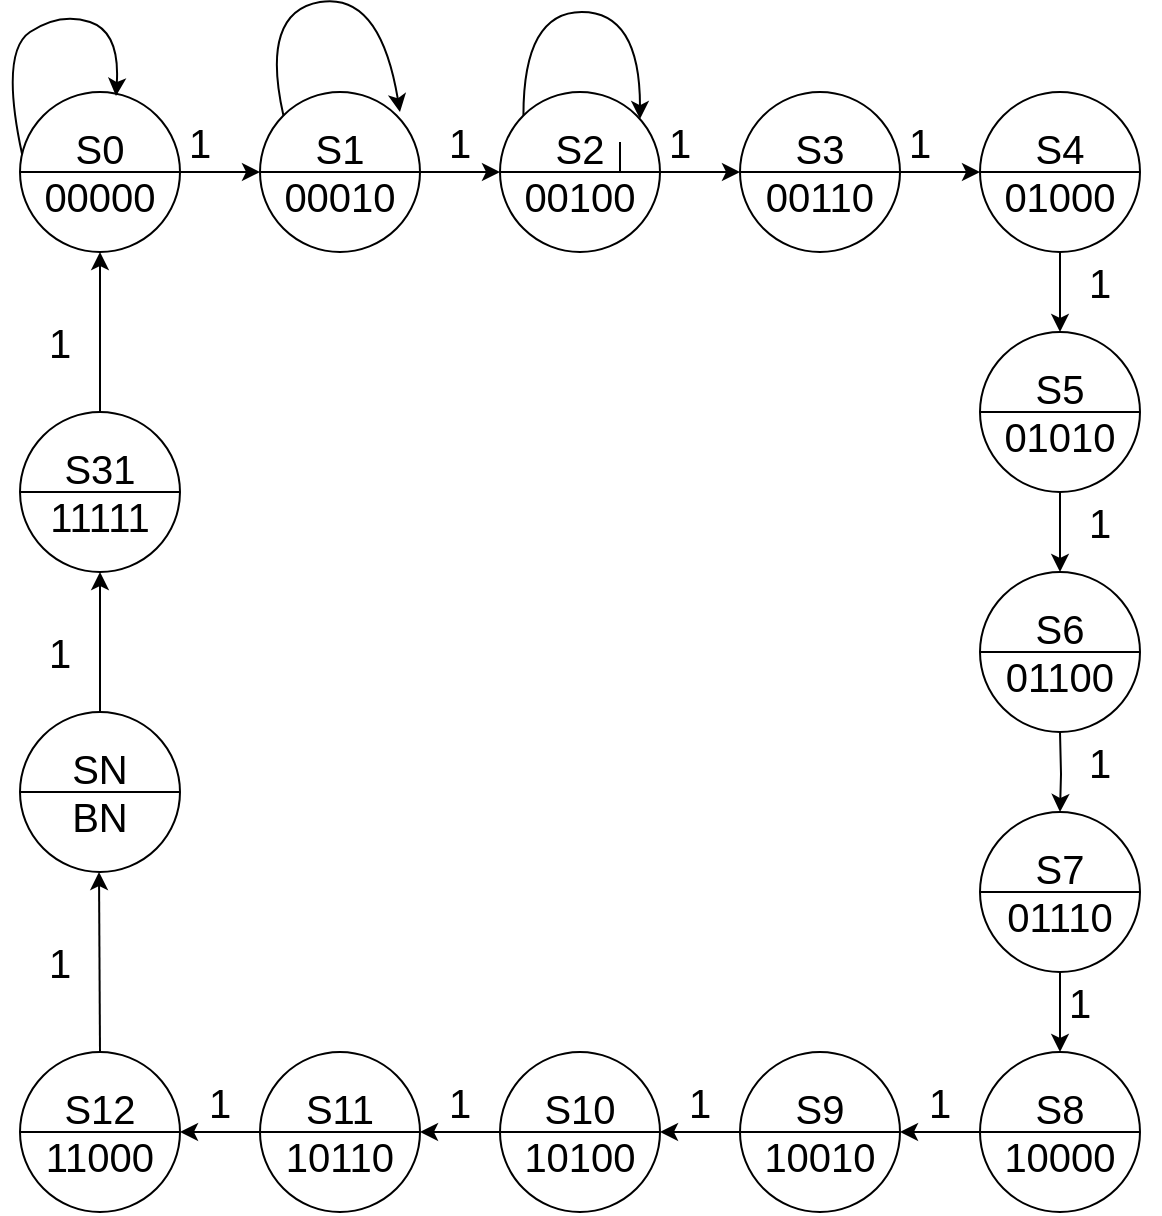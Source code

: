 <mxfile version="17.5.0" type="github">
  <diagram id="D_wyHHUxT-MBhRSzcZ0j" name="Page-1">
    <mxGraphModel dx="700" dy="744" grid="1" gridSize="10" guides="1" tooltips="1" connect="1" arrows="1" fold="1" page="1" pageScale="1" pageWidth="827" pageHeight="1169" math="0" shadow="0">
      <root>
        <mxCell id="0" />
        <mxCell id="1" parent="0" />
        <mxCell id="kUFzCa0j1c1IOz4zvusD-10" style="edgeStyle=orthogonalEdgeStyle;rounded=0;orthogonalLoop=1;jettySize=auto;html=1;exitX=1;exitY=0.5;exitDx=0;exitDy=0;entryX=0;entryY=0.5;entryDx=0;entryDy=0;" parent="1" source="kUFzCa0j1c1IOz4zvusD-1" target="kUFzCa0j1c1IOz4zvusD-2" edge="1">
          <mxGeometry relative="1" as="geometry" />
        </mxCell>
        <mxCell id="kUFzCa0j1c1IOz4zvusD-1" value="&lt;font style=&quot;font-size: 20px&quot;&gt;S0&lt;br&gt;00000&lt;/font&gt;" style="ellipse;whiteSpace=wrap;html=1;aspect=fixed;" parent="1" vertex="1">
          <mxGeometry x="40" y="440" width="80" height="80" as="geometry" />
        </mxCell>
        <mxCell id="kUFzCa0j1c1IOz4zvusD-11" style="edgeStyle=orthogonalEdgeStyle;rounded=0;orthogonalLoop=1;jettySize=auto;html=1;exitX=1;exitY=0.5;exitDx=0;exitDy=0;" parent="1" source="kUFzCa0j1c1IOz4zvusD-2" target="kUFzCa0j1c1IOz4zvusD-3" edge="1">
          <mxGeometry relative="1" as="geometry" />
        </mxCell>
        <mxCell id="kUFzCa0j1c1IOz4zvusD-2" value="&lt;font style=&quot;font-size: 20px&quot;&gt;S1&lt;br&gt;00010&lt;/font&gt;" style="ellipse;whiteSpace=wrap;html=1;aspect=fixed;" parent="1" vertex="1">
          <mxGeometry x="160" y="440" width="80" height="80" as="geometry" />
        </mxCell>
        <mxCell id="kUFzCa0j1c1IOz4zvusD-12" style="edgeStyle=orthogonalEdgeStyle;rounded=0;orthogonalLoop=1;jettySize=auto;html=1;exitX=1;exitY=0.5;exitDx=0;exitDy=0;entryX=0;entryY=0.5;entryDx=0;entryDy=0;startArrow=none;" parent="1" source="kUFzCa0j1c1IOz4zvusD-3" target="kUFzCa0j1c1IOz4zvusD-4" edge="1">
          <mxGeometry relative="1" as="geometry" />
        </mxCell>
        <mxCell id="Kd1rJjLntRFQYtOudvJg-90" style="edgeStyle=orthogonalEdgeStyle;curved=1;rounded=0;orthogonalLoop=1;jettySize=auto;html=1;exitX=0;exitY=0;exitDx=0;exitDy=0;fontSize=20;" edge="1" parent="1" source="kUFzCa0j1c1IOz4zvusD-3" target="kUFzCa0j1c1IOz4zvusD-3">
          <mxGeometry relative="1" as="geometry">
            <mxPoint x="350" y="430" as="targetPoint" />
            <Array as="points">
              <mxPoint x="292" y="400" />
              <mxPoint x="350" y="400" />
            </Array>
          </mxGeometry>
        </mxCell>
        <mxCell id="kUFzCa0j1c1IOz4zvusD-3" value="&lt;font style=&quot;font-size: 20px&quot;&gt;S2&lt;br&gt;00100&lt;/font&gt;" style="ellipse;whiteSpace=wrap;html=1;aspect=fixed;" parent="1" vertex="1">
          <mxGeometry x="280" y="440" width="80" height="80" as="geometry" />
        </mxCell>
        <mxCell id="kUFzCa0j1c1IOz4zvusD-4" value="&lt;font style=&quot;font-size: 20px&quot;&gt;S3&lt;br&gt;00110&lt;/font&gt;" style="ellipse;whiteSpace=wrap;html=1;aspect=fixed;" parent="1" vertex="1">
          <mxGeometry x="400" y="440" width="80" height="80" as="geometry" />
        </mxCell>
        <mxCell id="Kd1rJjLntRFQYtOudvJg-27" style="edgeStyle=orthogonalEdgeStyle;rounded=0;orthogonalLoop=1;jettySize=auto;html=1;exitX=0.5;exitY=1;exitDx=0;exitDy=0;" edge="1" parent="1" source="kUFzCa0j1c1IOz4zvusD-8" target="Kd1rJjLntRFQYtOudvJg-25">
          <mxGeometry relative="1" as="geometry" />
        </mxCell>
        <mxCell id="kUFzCa0j1c1IOz4zvusD-8" value="&lt;font style=&quot;font-size: 20px&quot;&gt;S4&lt;br&gt;01000&lt;/font&gt;" style="ellipse;whiteSpace=wrap;html=1;aspect=fixed;" parent="1" vertex="1">
          <mxGeometry x="520" y="440" width="80" height="80" as="geometry" />
        </mxCell>
        <mxCell id="Kd1rJjLntRFQYtOudvJg-3" value="" style="endArrow=none;html=1;rounded=0;entryX=1;entryY=0.5;entryDx=0;entryDy=0;exitX=0;exitY=0.5;exitDx=0;exitDy=0;edgeStyle=elbowEdgeStyle;" edge="1" parent="1" source="kUFzCa0j1c1IOz4zvusD-1" target="kUFzCa0j1c1IOz4zvusD-1">
          <mxGeometry width="50" height="50" relative="1" as="geometry">
            <mxPoint x="390" y="610" as="sourcePoint" />
            <mxPoint x="440" y="560" as="targetPoint" />
          </mxGeometry>
        </mxCell>
        <mxCell id="Kd1rJjLntRFQYtOudvJg-4" value="" style="endArrow=none;html=1;rounded=0;entryX=1;entryY=0.5;entryDx=0;entryDy=0;exitX=0;exitY=0.5;exitDx=0;exitDy=0;" edge="1" parent="1" source="kUFzCa0j1c1IOz4zvusD-2" target="kUFzCa0j1c1IOz4zvusD-2">
          <mxGeometry width="50" height="50" relative="1" as="geometry">
            <mxPoint x="390" y="600" as="sourcePoint" />
            <mxPoint x="440" y="550" as="targetPoint" />
          </mxGeometry>
        </mxCell>
        <mxCell id="Kd1rJjLntRFQYtOudvJg-5" value="" style="endArrow=none;html=1;rounded=0;entryX=1;entryY=0.5;entryDx=0;entryDy=0;exitX=0;exitY=0.5;exitDx=0;exitDy=0;" edge="1" parent="1" source="kUFzCa0j1c1IOz4zvusD-3" target="kUFzCa0j1c1IOz4zvusD-3">
          <mxGeometry width="50" height="50" relative="1" as="geometry">
            <mxPoint x="390" y="590" as="sourcePoint" />
            <mxPoint x="440" y="540" as="targetPoint" />
          </mxGeometry>
        </mxCell>
        <mxCell id="Kd1rJjLntRFQYtOudvJg-7" value="" style="endArrow=none;html=1;rounded=0;exitX=1;exitY=0.5;exitDx=0;exitDy=0;entryX=0;entryY=0.5;entryDx=0;entryDy=0;" edge="1" parent="1" source="kUFzCa0j1c1IOz4zvusD-4" target="kUFzCa0j1c1IOz4zvusD-4">
          <mxGeometry width="50" height="50" relative="1" as="geometry">
            <mxPoint x="390" y="590" as="sourcePoint" />
            <mxPoint x="660" y="480" as="targetPoint" />
          </mxGeometry>
        </mxCell>
        <mxCell id="Kd1rJjLntRFQYtOudvJg-8" value="" style="endArrow=classic;html=1;rounded=0;entryX=0;entryY=0.5;entryDx=0;entryDy=0;exitX=1;exitY=0.5;exitDx=0;exitDy=0;" edge="1" parent="1" source="kUFzCa0j1c1IOz4zvusD-4" target="kUFzCa0j1c1IOz4zvusD-8">
          <mxGeometry width="50" height="50" relative="1" as="geometry">
            <mxPoint x="390" y="580" as="sourcePoint" />
            <mxPoint x="440" y="530" as="targetPoint" />
          </mxGeometry>
        </mxCell>
        <mxCell id="Kd1rJjLntRFQYtOudvJg-9" value="" style="endArrow=none;html=1;rounded=0;entryX=1;entryY=0.5;entryDx=0;entryDy=0;exitX=0;exitY=0.5;exitDx=0;exitDy=0;" edge="1" parent="1" source="kUFzCa0j1c1IOz4zvusD-8" target="kUFzCa0j1c1IOz4zvusD-8">
          <mxGeometry width="50" height="50" relative="1" as="geometry">
            <mxPoint x="390" y="780" as="sourcePoint" />
            <mxPoint x="440" y="730" as="targetPoint" />
          </mxGeometry>
        </mxCell>
        <mxCell id="Kd1rJjLntRFQYtOudvJg-39" style="edgeStyle=orthogonalEdgeStyle;rounded=0;orthogonalLoop=1;jettySize=auto;html=1;exitX=0;exitY=0.5;exitDx=0;exitDy=0;entryX=1;entryY=0.5;entryDx=0;entryDy=0;" edge="1" parent="1" source="Kd1rJjLntRFQYtOudvJg-10" target="Kd1rJjLntRFQYtOudvJg-38">
          <mxGeometry relative="1" as="geometry" />
        </mxCell>
        <mxCell id="Kd1rJjLntRFQYtOudvJg-10" value="&lt;font style=&quot;font-size: 20px&quot;&gt;S11&lt;br&gt;10110&lt;br&gt;&lt;/font&gt;" style="ellipse;whiteSpace=wrap;html=1;aspect=fixed;" vertex="1" parent="1">
          <mxGeometry x="160" y="920" width="80" height="80" as="geometry" />
        </mxCell>
        <mxCell id="Kd1rJjLntRFQYtOudvJg-11" style="edgeStyle=orthogonalEdgeStyle;rounded=0;orthogonalLoop=1;jettySize=auto;html=1;exitX=0;exitY=0.5;exitDx=0;exitDy=0;entryX=1;entryY=0.5;entryDx=0;entryDy=0;" edge="1" parent="1" source="Kd1rJjLntRFQYtOudvJg-12" target="Kd1rJjLntRFQYtOudvJg-10">
          <mxGeometry relative="1" as="geometry" />
        </mxCell>
        <mxCell id="Kd1rJjLntRFQYtOudvJg-12" value="&lt;font style=&quot;font-size: 20px&quot;&gt;S10&lt;br&gt;10100&lt;br&gt;&lt;/font&gt;" style="ellipse;whiteSpace=wrap;html=1;aspect=fixed;" vertex="1" parent="1">
          <mxGeometry x="280" y="920" width="80" height="80" as="geometry" />
        </mxCell>
        <mxCell id="Kd1rJjLntRFQYtOudvJg-13" style="edgeStyle=orthogonalEdgeStyle;rounded=0;orthogonalLoop=1;jettySize=auto;html=1;exitX=0;exitY=0.5;exitDx=0;exitDy=0;entryX=1;entryY=0.5;entryDx=0;entryDy=0;" edge="1" parent="1" source="Kd1rJjLntRFQYtOudvJg-14" target="Kd1rJjLntRFQYtOudvJg-12">
          <mxGeometry relative="1" as="geometry" />
        </mxCell>
        <mxCell id="Kd1rJjLntRFQYtOudvJg-14" value="&lt;font style=&quot;font-size: 20px&quot;&gt;S9&lt;br&gt;10010&lt;br&gt;&lt;/font&gt;" style="ellipse;whiteSpace=wrap;html=1;aspect=fixed;" vertex="1" parent="1">
          <mxGeometry x="400" y="920" width="80" height="80" as="geometry" />
        </mxCell>
        <mxCell id="Kd1rJjLntRFQYtOudvJg-42" style="edgeStyle=orthogonalEdgeStyle;rounded=0;orthogonalLoop=1;jettySize=auto;html=1;exitX=0.5;exitY=1;exitDx=0;exitDy=0;entryX=0.5;entryY=0;entryDx=0;entryDy=0;" edge="1" parent="1" source="Kd1rJjLntRFQYtOudvJg-25" target="Kd1rJjLntRFQYtOudvJg-29">
          <mxGeometry relative="1" as="geometry" />
        </mxCell>
        <mxCell id="Kd1rJjLntRFQYtOudvJg-25" value="&lt;font style=&quot;font-size: 20px&quot;&gt;S5&lt;br&gt;01010&lt;/font&gt;" style="ellipse;whiteSpace=wrap;html=1;aspect=fixed;" vertex="1" parent="1">
          <mxGeometry x="520" y="560" width="80" height="80" as="geometry" />
        </mxCell>
        <mxCell id="Kd1rJjLntRFQYtOudvJg-26" value="" style="endArrow=none;html=1;rounded=0;entryX=1;entryY=0.5;entryDx=0;entryDy=0;exitX=0;exitY=0.5;exitDx=0;exitDy=0;" edge="1" parent="1" source="Kd1rJjLntRFQYtOudvJg-25" target="Kd1rJjLntRFQYtOudvJg-25">
          <mxGeometry width="50" height="50" relative="1" as="geometry">
            <mxPoint x="390" y="780" as="sourcePoint" />
            <mxPoint x="440" y="730" as="targetPoint" />
          </mxGeometry>
        </mxCell>
        <mxCell id="Kd1rJjLntRFQYtOudvJg-29" value="&lt;font style=&quot;font-size: 20px&quot;&gt;S6&lt;br&gt;01100&lt;/font&gt;" style="ellipse;whiteSpace=wrap;html=1;aspect=fixed;" vertex="1" parent="1">
          <mxGeometry x="520" y="680" width="80" height="80" as="geometry" />
        </mxCell>
        <mxCell id="Kd1rJjLntRFQYtOudvJg-30" value="" style="endArrow=none;html=1;rounded=0;entryX=1;entryY=0.5;entryDx=0;entryDy=0;exitX=0;exitY=0.5;exitDx=0;exitDy=0;" edge="1" parent="1" source="Kd1rJjLntRFQYtOudvJg-29" target="Kd1rJjLntRFQYtOudvJg-29">
          <mxGeometry width="50" height="50" relative="1" as="geometry">
            <mxPoint x="390" y="1020" as="sourcePoint" />
            <mxPoint x="440" y="970" as="targetPoint" />
          </mxGeometry>
        </mxCell>
        <mxCell id="Kd1rJjLntRFQYtOudvJg-31" value="&lt;font style=&quot;font-size: 20px&quot;&gt;S8&lt;br&gt;10000&lt;/font&gt;" style="ellipse;whiteSpace=wrap;html=1;aspect=fixed;" vertex="1" parent="1">
          <mxGeometry x="520" y="920" width="80" height="80" as="geometry" />
        </mxCell>
        <mxCell id="Kd1rJjLntRFQYtOudvJg-32" value="" style="endArrow=none;html=1;rounded=0;entryX=1;entryY=0.5;entryDx=0;entryDy=0;" edge="1" parent="1" target="Kd1rJjLntRFQYtOudvJg-31">
          <mxGeometry width="50" height="50" relative="1" as="geometry">
            <mxPoint x="520" y="960" as="sourcePoint" />
            <mxPoint x="440" y="1090" as="targetPoint" />
          </mxGeometry>
        </mxCell>
        <mxCell id="Kd1rJjLntRFQYtOudvJg-34" value="" style="endArrow=classic;html=1;rounded=0;" edge="1" parent="1" target="Kd1rJjLntRFQYtOudvJg-14">
          <mxGeometry width="50" height="50" relative="1" as="geometry">
            <mxPoint x="520" y="960" as="sourcePoint" />
            <mxPoint x="440" y="850" as="targetPoint" />
          </mxGeometry>
        </mxCell>
        <mxCell id="Kd1rJjLntRFQYtOudvJg-35" value="" style="endArrow=none;html=1;rounded=0;entryX=1;entryY=0.5;entryDx=0;entryDy=0;exitX=0;exitY=0.5;exitDx=0;exitDy=0;" edge="1" parent="1" source="Kd1rJjLntRFQYtOudvJg-14" target="Kd1rJjLntRFQYtOudvJg-14">
          <mxGeometry width="50" height="50" relative="1" as="geometry">
            <mxPoint x="390" y="900" as="sourcePoint" />
            <mxPoint x="440" y="850" as="targetPoint" />
          </mxGeometry>
        </mxCell>
        <mxCell id="Kd1rJjLntRFQYtOudvJg-36" value="" style="endArrow=none;html=1;rounded=0;exitX=1;exitY=0.5;exitDx=0;exitDy=0;entryX=0;entryY=0.5;entryDx=0;entryDy=0;" edge="1" parent="1" source="Kd1rJjLntRFQYtOudvJg-12" target="Kd1rJjLntRFQYtOudvJg-12">
          <mxGeometry width="50" height="50" relative="1" as="geometry">
            <mxPoint x="390" y="900" as="sourcePoint" />
            <mxPoint x="440" y="850" as="targetPoint" />
          </mxGeometry>
        </mxCell>
        <mxCell id="Kd1rJjLntRFQYtOudvJg-37" value="" style="endArrow=none;html=1;rounded=0;exitX=1;exitY=0.5;exitDx=0;exitDy=0;entryX=0;entryY=0.5;entryDx=0;entryDy=0;" edge="1" parent="1" source="Kd1rJjLntRFQYtOudvJg-10" target="Kd1rJjLntRFQYtOudvJg-10">
          <mxGeometry width="50" height="50" relative="1" as="geometry">
            <mxPoint x="390" y="900" as="sourcePoint" />
            <mxPoint x="440" y="850" as="targetPoint" />
          </mxGeometry>
        </mxCell>
        <mxCell id="Kd1rJjLntRFQYtOudvJg-38" value="&lt;font style=&quot;font-size: 20px&quot;&gt;S12&lt;br&gt;11000&lt;br&gt;&lt;/font&gt;" style="ellipse;whiteSpace=wrap;html=1;aspect=fixed;" vertex="1" parent="1">
          <mxGeometry x="40" y="920" width="80" height="80" as="geometry" />
        </mxCell>
        <mxCell id="Kd1rJjLntRFQYtOudvJg-41" value="" style="endArrow=none;html=1;rounded=0;exitX=1;exitY=0.5;exitDx=0;exitDy=0;entryX=0;entryY=0.5;entryDx=0;entryDy=0;" edge="1" parent="1" source="Kd1rJjLntRFQYtOudvJg-38" target="Kd1rJjLntRFQYtOudvJg-38">
          <mxGeometry width="50" height="50" relative="1" as="geometry">
            <mxPoint x="390" y="900" as="sourcePoint" />
            <mxPoint x="440" y="850" as="targetPoint" />
          </mxGeometry>
        </mxCell>
        <mxCell id="Kd1rJjLntRFQYtOudvJg-50" style="rounded=0;orthogonalLoop=1;jettySize=auto;html=1;exitX=0.5;exitY=0;exitDx=0;exitDy=0;entryX=0.5;entryY=1;entryDx=0;entryDy=0;" edge="1" parent="1" source="Kd1rJjLntRFQYtOudvJg-44" target="kUFzCa0j1c1IOz4zvusD-1">
          <mxGeometry relative="1" as="geometry" />
        </mxCell>
        <mxCell id="Kd1rJjLntRFQYtOudvJg-44" value="&lt;font style=&quot;font-size: 20px&quot;&gt;S31&lt;br&gt;11111&lt;/font&gt;" style="ellipse;whiteSpace=wrap;html=1;aspect=fixed;" vertex="1" parent="1">
          <mxGeometry x="40" y="600" width="80" height="80" as="geometry" />
        </mxCell>
        <mxCell id="Kd1rJjLntRFQYtOudvJg-45" value="" style="endArrow=none;html=1;rounded=0;entryX=1;entryY=0.5;entryDx=0;entryDy=0;exitX=0;exitY=0.5;exitDx=0;exitDy=0;" edge="1" parent="1" source="Kd1rJjLntRFQYtOudvJg-44" target="Kd1rJjLntRFQYtOudvJg-44">
          <mxGeometry width="50" height="50" relative="1" as="geometry">
            <mxPoint x="-90" y="900" as="sourcePoint" />
            <mxPoint x="-40" y="850" as="targetPoint" />
          </mxGeometry>
        </mxCell>
        <mxCell id="Kd1rJjLntRFQYtOudvJg-51" style="edgeStyle=orthogonalEdgeStyle;rounded=0;orthogonalLoop=1;jettySize=auto;html=1;exitX=0.5;exitY=0;exitDx=0;exitDy=0;entryX=0.5;entryY=1;entryDx=0;entryDy=0;" edge="1" parent="1" source="Kd1rJjLntRFQYtOudvJg-47" target="Kd1rJjLntRFQYtOudvJg-44">
          <mxGeometry relative="1" as="geometry" />
        </mxCell>
        <mxCell id="Kd1rJjLntRFQYtOudvJg-47" value="&lt;font style=&quot;font-size: 20px&quot;&gt;SN&lt;br&gt;BN&lt;/font&gt;" style="ellipse;whiteSpace=wrap;html=1;aspect=fixed;" vertex="1" parent="1">
          <mxGeometry x="40" y="750" width="80" height="80" as="geometry" />
        </mxCell>
        <mxCell id="Kd1rJjLntRFQYtOudvJg-48" value="" style="endArrow=none;html=1;rounded=0;entryX=1;entryY=0.5;entryDx=0;entryDy=0;exitX=0;exitY=0.5;exitDx=0;exitDy=0;" edge="1" parent="1" source="Kd1rJjLntRFQYtOudvJg-47" target="Kd1rJjLntRFQYtOudvJg-47">
          <mxGeometry width="50" height="50" relative="1" as="geometry">
            <mxPoint x="-90" y="1140" as="sourcePoint" />
            <mxPoint x="-40" y="1090" as="targetPoint" />
          </mxGeometry>
        </mxCell>
        <mxCell id="Kd1rJjLntRFQYtOudvJg-52" style="edgeStyle=orthogonalEdgeStyle;rounded=0;orthogonalLoop=1;jettySize=auto;html=1;exitX=0.5;exitY=1;exitDx=0;exitDy=0;entryX=0.5;entryY=0;entryDx=0;entryDy=0;" edge="1" parent="1" target="Kd1rJjLntRFQYtOudvJg-54">
          <mxGeometry relative="1" as="geometry">
            <mxPoint x="560" y="760" as="sourcePoint" />
          </mxGeometry>
        </mxCell>
        <mxCell id="Kd1rJjLntRFQYtOudvJg-56" style="edgeStyle=orthogonalEdgeStyle;rounded=0;orthogonalLoop=1;jettySize=auto;html=1;exitX=0.5;exitY=1;exitDx=0;exitDy=0;entryX=0.5;entryY=0;entryDx=0;entryDy=0;" edge="1" parent="1" source="Kd1rJjLntRFQYtOudvJg-54" target="Kd1rJjLntRFQYtOudvJg-31">
          <mxGeometry relative="1" as="geometry" />
        </mxCell>
        <mxCell id="Kd1rJjLntRFQYtOudvJg-54" value="&lt;font style=&quot;font-size: 20px&quot;&gt;S7&lt;br&gt;01110&lt;/font&gt;" style="ellipse;whiteSpace=wrap;html=1;aspect=fixed;" vertex="1" parent="1">
          <mxGeometry x="520" y="800" width="80" height="80" as="geometry" />
        </mxCell>
        <mxCell id="Kd1rJjLntRFQYtOudvJg-55" value="" style="endArrow=none;html=1;rounded=0;entryX=1;entryY=0.5;entryDx=0;entryDy=0;exitX=0;exitY=0.5;exitDx=0;exitDy=0;" edge="1" parent="1" source="Kd1rJjLntRFQYtOudvJg-54" target="Kd1rJjLntRFQYtOudvJg-54">
          <mxGeometry width="50" height="50" relative="1" as="geometry">
            <mxPoint x="390" y="1140" as="sourcePoint" />
            <mxPoint x="440" y="1090" as="targetPoint" />
          </mxGeometry>
        </mxCell>
        <mxCell id="Kd1rJjLntRFQYtOudvJg-59" style="edgeStyle=orthogonalEdgeStyle;rounded=0;orthogonalLoop=1;jettySize=auto;html=1;exitX=0.5;exitY=0;exitDx=0;exitDy=0;entryX=0.5;entryY=1;entryDx=0;entryDy=0;" edge="1" parent="1" source="Kd1rJjLntRFQYtOudvJg-38">
          <mxGeometry relative="1" as="geometry">
            <mxPoint x="79.5" y="870" as="sourcePoint" />
            <mxPoint x="79.5" y="830" as="targetPoint" />
          </mxGeometry>
        </mxCell>
        <mxCell id="Kd1rJjLntRFQYtOudvJg-66" value="1" style="text;html=1;strokeColor=none;fillColor=none;align=center;verticalAlign=middle;whiteSpace=wrap;rounded=0;fontSize=20;" vertex="1" parent="1">
          <mxGeometry x="100" y="450" width="60" height="30" as="geometry" />
        </mxCell>
        <mxCell id="Kd1rJjLntRFQYtOudvJg-67" value="1" style="text;html=1;strokeColor=none;fillColor=none;align=center;verticalAlign=middle;whiteSpace=wrap;rounded=0;fontSize=20;" vertex="1" parent="1">
          <mxGeometry x="230" y="450" width="60" height="30" as="geometry" />
        </mxCell>
        <mxCell id="Kd1rJjLntRFQYtOudvJg-68" value="1" style="text;html=1;strokeColor=none;fillColor=none;align=center;verticalAlign=middle;whiteSpace=wrap;rounded=0;fontSize=20;" vertex="1" parent="1">
          <mxGeometry x="340" y="450" width="60" height="30" as="geometry" />
        </mxCell>
        <mxCell id="Kd1rJjLntRFQYtOudvJg-69" value="" style="edgeStyle=orthogonalEdgeStyle;rounded=0;orthogonalLoop=1;jettySize=auto;html=1;exitX=1;exitY=0.5;exitDx=0;exitDy=0;entryX=0;entryY=0.5;entryDx=0;entryDy=0;endArrow=none;" edge="1" parent="1" source="kUFzCa0j1c1IOz4zvusD-3" target="Kd1rJjLntRFQYtOudvJg-68">
          <mxGeometry relative="1" as="geometry">
            <mxPoint x="360" y="480" as="sourcePoint" />
            <mxPoint x="400" y="480" as="targetPoint" />
          </mxGeometry>
        </mxCell>
        <mxCell id="Kd1rJjLntRFQYtOudvJg-70" value="1" style="text;html=1;strokeColor=none;fillColor=none;align=center;verticalAlign=middle;whiteSpace=wrap;rounded=0;fontSize=20;" vertex="1" parent="1">
          <mxGeometry x="460" y="450" width="60" height="30" as="geometry" />
        </mxCell>
        <mxCell id="Kd1rJjLntRFQYtOudvJg-71" value="1" style="text;html=1;strokeColor=none;fillColor=none;align=center;verticalAlign=middle;whiteSpace=wrap;rounded=0;fontSize=20;" vertex="1" parent="1">
          <mxGeometry x="550" y="520" width="60" height="30" as="geometry" />
        </mxCell>
        <mxCell id="Kd1rJjLntRFQYtOudvJg-72" value="1" style="text;html=1;strokeColor=none;fillColor=none;align=center;verticalAlign=middle;whiteSpace=wrap;rounded=0;fontSize=20;" vertex="1" parent="1">
          <mxGeometry x="550" y="640" width="60" height="30" as="geometry" />
        </mxCell>
        <mxCell id="Kd1rJjLntRFQYtOudvJg-73" value="1" style="text;html=1;strokeColor=none;fillColor=none;align=center;verticalAlign=middle;whiteSpace=wrap;rounded=0;fontSize=20;" vertex="1" parent="1">
          <mxGeometry x="550" y="760" width="60" height="30" as="geometry" />
        </mxCell>
        <mxCell id="Kd1rJjLntRFQYtOudvJg-74" value="1" style="text;html=1;strokeColor=none;fillColor=none;align=center;verticalAlign=middle;whiteSpace=wrap;rounded=0;fontSize=20;" vertex="1" parent="1">
          <mxGeometry x="540" y="880" width="60" height="30" as="geometry" />
        </mxCell>
        <mxCell id="Kd1rJjLntRFQYtOudvJg-75" value="1" style="text;html=1;strokeColor=none;fillColor=none;align=center;verticalAlign=middle;whiteSpace=wrap;rounded=0;fontSize=20;" vertex="1" parent="1">
          <mxGeometry x="470" y="930" width="60" height="30" as="geometry" />
        </mxCell>
        <mxCell id="Kd1rJjLntRFQYtOudvJg-76" value="1" style="text;html=1;strokeColor=none;fillColor=none;align=center;verticalAlign=middle;whiteSpace=wrap;rounded=0;fontSize=20;" vertex="1" parent="1">
          <mxGeometry x="350" y="930" width="60" height="30" as="geometry" />
        </mxCell>
        <mxCell id="Kd1rJjLntRFQYtOudvJg-77" value="1" style="text;html=1;strokeColor=none;fillColor=none;align=center;verticalAlign=middle;whiteSpace=wrap;rounded=0;fontSize=20;" vertex="1" parent="1">
          <mxGeometry x="230" y="930" width="60" height="30" as="geometry" />
        </mxCell>
        <mxCell id="Kd1rJjLntRFQYtOudvJg-78" value="1" style="text;html=1;strokeColor=none;fillColor=none;align=center;verticalAlign=middle;whiteSpace=wrap;rounded=0;fontSize=20;" vertex="1" parent="1">
          <mxGeometry x="110" y="930" width="60" height="30" as="geometry" />
        </mxCell>
        <mxCell id="Kd1rJjLntRFQYtOudvJg-80" value="" style="endArrow=classic;html=1;rounded=0;fontSize=20;curved=1;exitX=0.013;exitY=0.388;exitDx=0;exitDy=0;exitPerimeter=0;entryX=0.6;entryY=0.025;entryDx=0;entryDy=0;entryPerimeter=0;" edge="1" parent="1" source="kUFzCa0j1c1IOz4zvusD-1" target="kUFzCa0j1c1IOz4zvusD-1">
          <mxGeometry width="50" height="50" relative="1" as="geometry">
            <mxPoint x="300" y="770" as="sourcePoint" />
            <mxPoint x="70" y="420" as="targetPoint" />
            <Array as="points">
              <mxPoint x="30" y="420" />
              <mxPoint x="60" y="400" />
              <mxPoint x="90" y="410" />
            </Array>
          </mxGeometry>
        </mxCell>
        <mxCell id="Kd1rJjLntRFQYtOudvJg-84" value="" style="endArrow=classic;html=1;rounded=0;fontSize=20;curved=1;exitX=0;exitY=0;exitDx=0;exitDy=0;entryX=0;entryY=0;entryDx=0;entryDy=0;" edge="1" parent="1" source="kUFzCa0j1c1IOz4zvusD-2" target="Kd1rJjLntRFQYtOudvJg-67">
          <mxGeometry width="50" height="50" relative="1" as="geometry">
            <mxPoint x="300" y="770" as="sourcePoint" />
            <mxPoint x="210" y="390" as="targetPoint" />
            <Array as="points">
              <mxPoint x="160" y="400" />
              <mxPoint x="220" y="390" />
            </Array>
          </mxGeometry>
        </mxCell>
        <mxCell id="Kd1rJjLntRFQYtOudvJg-85" value="1" style="text;html=1;strokeColor=none;fillColor=none;align=center;verticalAlign=middle;whiteSpace=wrap;rounded=0;fontSize=20;" vertex="1" parent="1">
          <mxGeometry x="30" y="860" width="60" height="30" as="geometry" />
        </mxCell>
        <mxCell id="Kd1rJjLntRFQYtOudvJg-86" value="1" style="text;html=1;strokeColor=none;fillColor=none;align=center;verticalAlign=middle;whiteSpace=wrap;rounded=0;fontSize=20;" vertex="1" parent="1">
          <mxGeometry x="30" y="705" width="60" height="30" as="geometry" />
        </mxCell>
        <mxCell id="Kd1rJjLntRFQYtOudvJg-87" value="1" style="text;html=1;strokeColor=none;fillColor=none;align=center;verticalAlign=middle;whiteSpace=wrap;rounded=0;fontSize=20;" vertex="1" parent="1">
          <mxGeometry x="30" y="550" width="60" height="30" as="geometry" />
        </mxCell>
      </root>
    </mxGraphModel>
  </diagram>
</mxfile>
